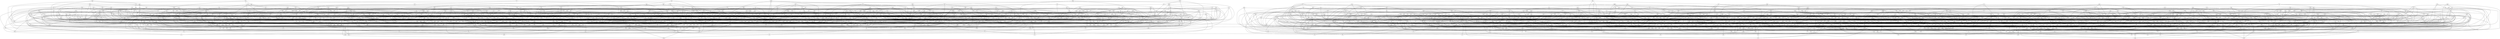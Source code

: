 graph {
    pxv -- xtm
    pxv -- lsh
    pxv -- jgq
    tgb -- jqb
    tgb -- rmh
    tgb -- fzx
    fnf -- mpx
    fnf -- lzb
    fnf -- vnb
    fnf -- sgd
    fnf -- lhz
    blx -- xrj
    zql -- czm
    zql -- kqz
    zql -- gjt
    zql -- rxn
    mzp -- fqk
    kjb -- nvn
    kjb -- flq
    kjb -- vbj
    kjb -- vzx
    jtx -- stq
    ntf -- bgg
    lsc -- plj
    lsc -- ljr
    bzg -- rdv
    fjl -- hhs
    fjl -- fsq
    fjl -- kbt
    fjl -- jmb
    hzv -- cfl
    hzv -- smm
    hzv -- mtv
    hzv -- zkb
    lft -- grq
    lft -- btj
    hgc -- hnh
    hgc -- dff
    rmx -- ckz
    rmx -- sgj
    rmx -- fzz
    rmx -- pgh
    tnz -- qst
    tnz -- vlf
    tnz -- ndh
    tsm -- vml
    tsm -- vgx
    zkb -- pvv
    zkb -- mng
    zkb -- gmr
    gjt -- mgv
    gjt -- jcj
    gjt -- lzc
    gjt -- mhz
    kqb -- xgm
    kqb -- nvb
    kqb -- fzj
    kqb -- mfb
    pjj -- fjb
    pjj -- hgp
    pjj -- fkb
    msn -- rjh
    msn -- fdv
    bnj -- fxh
    bnj -- xlp
    bjk -- gfx
    bjk -- cbz
    bjk -- fzj
    bjk -- qzq
    kzl -- jdj
    hxt -- dlj
    hxt -- ttx
    fvv -- mfl
    fvv -- tdh
    fvv -- sqt
    jgd -- nzn
    jgd -- blx
    jgd -- bxv
    jgd -- pkt
    xvx -- qkl
    xvx -- grq
    xvx -- xvz
    dmb -- hnh
    hrr -- pst
    hrr -- bbk
    mzh -- mxd
    mzh -- knn
    mzh -- brg
    mzh -- lxh
    mzh -- kfn
    mzh -- ntf
    vdl -- gnr
    vdl -- qxm
    vdl -- xks
    vdl -- fsq
    vdl -- qqr
    qrk -- kxf
    qrk -- jzj
    qrk -- fbj
    qrk -- szn
    qrk -- rfs
    prs -- mdd
    bfr -- nrf
    sqp -- nmt
    gvh -- qrv
    gvh -- mrm
    gvh -- vrc
    gvh -- ttd
    gvh -- vxh
    lzf -- rzq
    lzf -- jhr
    lzf -- jjd
    lzf -- mff
    gpj -- pxn
    zqg -- rjt
    zqg -- cnp
    zqg -- dxz
    xgn -- mst
    xgn -- xjv
    ppr -- tkm
    xnp -- skq
    xnp -- dlz
    mpn -- fct
    mpn -- nhv
    mpn -- vrv
    mpn -- hnh
    xsk -- cbc
    xsk -- phm
    xsk -- jmd
    xsk -- ngp
    vzm -- xlk
    vzm -- trg
    vzm -- jct
    fmk -- mxd
    fmk -- ckv
    fmk -- psh
    fmk -- pzx
    vtv -- jmd
    vtv -- nbl
    jlv -- btf
    jlv -- zmh
    rkj -- qjx
    rkj -- cst
    rkj -- jjd
    rkj -- cvj
    gzg -- dlz
    gzg -- sls
    gzg -- knn
    gzg -- rzc
    sth -- tzn
    sth -- cgq
    sth -- qqj
    sth -- plh
    sth -- mvv
    sth -- mrq
    nzz -- nbj
    nzz -- hql
    nzz -- vqc
    vct -- hhj
    vct -- gxs
    vct -- zsg
    vct -- hgq
    ckb -- zbc
    ckb -- phh
    hgp -- fzr
    hgp -- dkr
    tdh -- jjs
    lqd -- vrc
    lqd -- mxk
    lqd -- qlk
    lqd -- dlr
    mkh -- rtj
    mkh -- pgz
    mkh -- vzj
    rdl -- pnm
    rdl -- mst
    stl -- hqd
    stl -- lzc
    stl -- dlb
    ghb -- xxj
    ghb -- hmc
    ppt -- psx
    ppt -- ngh
    ppt -- ssk
    njl -- msn
    njl -- gkc
    njl -- rhh
    njl -- vzm
    xgb -- ftc
    xgb -- plj
    xgb -- fnj
    xgb -- grf
    xxd -- kbt
    xxd -- szx
    xxd -- cvq
    xxd -- hqn
    hms -- gxf
    hms -- lkx
    hms -- nvn
    hms -- vhd
    gxf -- bjk
    gxf -- skd
    gxf -- rlh
    ndx -- qtr
    ndx -- hrt
    dks -- fsn
    lzq -- csr
    lzq -- rjs
    rfx -- csv
    rfx -- txd
    rfx -- qps
    rfx -- cnl
    srl -- cqv
    vlf -- zmh
    vlf -- pnq
    fnq -- zgb
    fnq -- jdk
    fnq -- lkb
    fnq -- ccn
    dln -- ljr
    dln -- ctf
    pdt -- lzc
    pdt -- phc
    pdt -- rzf
    lcs -- bhs
    lcs -- xtq
    lgm -- frz
    lgm -- zxr
    lgm -- lzc
    vdv -- bzg
    mhz -- smg
    trj -- cjg
    trj -- krh
    trj -- sgj
    prv -- msp
    fvj -- gpd
    bdz -- szn
    bdz -- zmt
    bdz -- pdk
    bdz -- ptd
    bdz -- ngh
    sgd -- vft
    sgd -- hdm
    dds -- jdh
    dds -- qqj
    dds -- qdf
    dds -- pmx
    pbq -- qph
    pbq -- qxr
    pbq -- ffn
    pbq -- nqz
    mms -- bst
    mms -- brz
    mms -- pjg
    qxj -- tjs
    qxj -- blx
    qxj -- snb
    pzt -- vml
    zzz -- pkt
    zzz -- dqs
    zzz -- gfg
    dtm -- mqv
    dtm -- dtr
    dtm -- rjt
    dtm -- fct
    rxp -- tgj
    lgg -- vhn
    lgg -- pjr
    jzk -- rvb
    jzk -- zdv
    jzk -- qvt
    jzk -- gkk
    xfj -- cvj
    xfj -- sgd
    xfj -- nrk
    xfj -- lcm
    vfq -- vmt
    vfq -- znq
    vfq -- gnr
    sbp -- hmr
    qzq -- kgv
    qzq -- npb
    flh -- nrx
    flh -- crh
    flh -- ddj
    flh -- szk
    flh -- pdk
    cmv -- vtv
    cmv -- ntv
    cmv -- gcn
    cmv -- tvc
    tck -- cnk
    tck -- kjv
    tck -- vcp
    tck -- gld
    tck -- xlt
    qfm -- nqz
    qfm -- dlz
    nxv -- nbb
    kbq -- jtx
    kbq -- hgp
    mdr -- fnz
    mdr -- gqd
    mdr -- vnn
    mdr -- bst
    bpp -- ppd
    bpp -- lnh
    bpp -- smm
    bpp -- zxq
    mrq -- jbh
    zdt -- gqd
    pnq -- dhj
    pnq -- rqh
    dvx -- qvp
    dvx -- bhd
    sch -- dtv
    sch -- dfk
    cst -- ttd
    vbk -- qkl
    vbk -- psx
    tmz -- qgg
    tmz -- mzb
    tmz -- jgs
    tmz -- jsh
    ddj -- tgv
    ddj -- msp
    ddj -- gqd
    zkg -- mnd
    zkg -- xbm
    zkg -- kbg
    hmx -- rln
    hmx -- kbg
    hmx -- sck
    hmx -- lzs
    tqb -- bjh
    tqb -- xsp
    tqb -- fxz
    tqb -- tvt
    tqb -- fpr
    bjm -- xrr
    hjs -- tmj
    hjs -- dzc
    hjs -- lpl
    hjs -- ktz
    cdm -- tgq
    cdm -- hfg
    cdm -- hxt
    cdm -- xmh
    hhv -- fxh
    hhv -- hvs
    rrm -- ldm
    xcs -- dfj
    xcs -- xhc
    khk -- vgx
    khk -- rgt
    slf -- ccj
    slf -- fbp
    slf -- sxt
    mcd -- fmx
    mcd -- jqq
    mcd -- qhq
    pkl -- fvp
    pkl -- qhv
    pkl -- ngp
    pkl -- vcp
    pkl -- jgq
    hzn -- tpf
    hzn -- mjs
    hzn -- ghl
    gxs -- hhj
    gxs -- lfb
    tzn -- prm
    tkc -- tvj
    tkc -- bjm
    hps -- bbx
    hrs -- qdl
    hrs -- gsh
    hrs -- lfn
    hrs -- lhn
    ffn -- rjh
    zhh -- lvl
    zhh -- hhc
    pch -- pkj
    pch -- njr
    pch -- nzd
    pch -- lmv
    smk -- pjs
    smk -- gdl
    ssc -- rxp
    ssc -- smk
    ssc -- lhn
    tzd -- xtm
    tzd -- phn
    tzd -- lpl
    tzd -- qkg
    jmp -- gqp
    jmp -- lln
    xkp -- jsm
    qch -- lqp
    vjg -- snr
    vjg -- drk
    vjg -- spc
    vjg -- jcp
    vjg -- tpf
    hvx -- prm
    hvx -- ztt
    hvx -- qvp
    qdp -- fsn
    qdp -- fdl
    qdp -- kdv
    qdp -- vkv
    dkc -- jkf
    dkc -- rxg
    dkc -- ncg
    dkc -- dpn
    qhd -- hgg
    qhd -- phh
    qhd -- gvg
    qhd -- csr
    qhd -- lmz
    nlz -- czv
    nlz -- cxj
    nlz -- snv
    nlz -- kxk
    nlz -- tnx
    xbq -- gzq
    xbq -- fjj
    xbq -- pmr
    xbq -- tmj
    qnn -- xxn
    qnn -- qjk
    qnn -- lqp
    qnn -- mzp
    qqr -- fkx
    qqr -- mfl
    qqr -- ghb
    mzk -- xgm
    mzk -- zjg
    mzk -- tgb
    mzk -- dvr
    mzk -- gvr
    fbx -- lmz
    fbx -- fld
    fbx -- nvb
    fbx -- bcr
    fbx -- rvn
    fbx -- cgm
    tkf -- czv
    tkf -- btf
    mtc -- bsf
    mtc -- jnn
    mtc -- rkn
    psz -- htn
    psz -- bpn
    psz -- vnt
    msg -- pjs
    rln -- nhs
    rln -- lsm
    xcx -- nhs
    xcx -- xtp
    hgg -- xmh
    hgg -- hxt
    hgg -- pjs
    lsh -- jnq
    qgm -- sdz
    ztf -- ndx
    ztf -- ncd
    ztf -- lzq
    ztf -- dsr
    ztf -- xsl
    ztf -- tnx
    ztf -- mzb
    phn -- gmz
    phn -- kvv
    phn -- dzz
    vnb -- zfh
    xjv -- tfg
    msc -- pgh
    msc -- srf
    msc -- qmb
    tvd -- crv
    tvd -- cbn
    tvd -- zcx
    gsd -- crn
    gsd -- phh
    gsd -- jcp
    xvg -- prm
    xvg -- jjt
    cvf -- qjc
    cvf -- fkb
    cvf -- ltk
    cvf -- cgq
    ftb -- msp
    ftb -- gqq
    ftb -- gqd
    ftb -- vfq
    ftb -- mlk
    rcr -- cmd
    rcr -- tzm
    rcr -- mpx
    rcr -- hhv
    vkp -- pkr
    hgq -- nlc
    hgq -- ssk
    hgq -- kdg
    tzm -- hzf
    tzm -- flq
    lxg -- jbb
    lxg -- vgp
    hhc -- rgz
    zbd -- csr
    zbd -- rts
    zbd -- lnz
    zbd -- pkp
    rrt -- pgz
    rrt -- tjb
    rrt -- jst
    rrt -- prn
    gxx -- dpm
    gxx -- hkv
    gxx -- xlr
    qmb -- jcj
    qmb -- bsx
    qmb -- dxv
    qmb -- gxv
    qmb -- zbd
    brz -- lgk
    brz -- kbr
    brz -- tck
    brz -- hjp
    ptt -- hbb
    ptt -- fdl
    ptt -- qqd
    bdq -- fjc
    cpp -- btk
    cpp -- xtp
    mdh -- pkm
    mdh -- qrs
    mdh -- ppt
    fxz -- kkk
    fxz -- sns
    jqd -- szr
    jqd -- vlp
    jqd -- bdv
    jqd -- kgv
    lpr -- njt
    lpr -- mpx
    xbf -- rhh
    xbf -- dts
    xbf -- cbl
    xbf -- vnn
    dzn -- hbh
    dzn -- czs
    dzn -- qns
    cpk -- bmv
    cpk -- scj
    cpk -- xzj
    cpk -- msj
    cpk -- lzc
    jdv -- jht
    zvv -- zsg
    zvv -- zmm
    zvv -- bnc
    npz -- nhv
    npz -- dqx
    npz -- vdz
    npz -- cpb
    npz -- cbl
    prc -- jnq
    czd -- kdx
    czd -- fjt
    czd -- qrv
    czd -- lnn
    cgn -- fdc
    cgn -- mpx
    cgn -- kqq
    plm -- hxs
    plm -- mhx
    plm -- vtt
    ldp -- cqb
    ldp -- pgg
    ldp -- trg
    ldp -- psx
    dsz -- lqp
    dsz -- djg
    dsz -- fqq
    szh -- pzx
    szh -- cfl
    szh -- cdk
    szh -- kzl
    szh -- vzn
    jjd -- kzz
    tpz -- phn
    tpz -- bnr
    tpz -- xlt
    bhd -- vbh
    cbl -- rzc
    jqj -- nsh
    zmx -- bnx
    zmx -- ptg
    zmx -- zhx
    zmx -- xkp
    mml -- vzx
    mml -- qvt
    cpb -- qhb
    cpb -- xlt
    jdj -- gfg
    gbx -- jvs
    gbx -- lgk
    gbx -- vdn
    jqz -- gmv
    jqz -- scd
    jqz -- lnz
    jqz -- jdk
    kdq -- xjd
    kdq -- gcg
    kdq -- fjl
    kdq -- kgx
    ghg -- mxc
    pnt -- zvx
    pnt -- vbp
    plh -- zgb
    plh -- crs
    fjp -- cjc
    fjp -- hpf
    fjp -- snr
    fjp -- xfj
    czs -- vth
    prn -- nsv
    prn -- mbh
    prn -- dtk
    prn -- kzz
    lxb -- jbh
    lxb -- vft
    lxb -- nbb
    ftt -- gfg
    ftt -- vkv
    ftt -- cbn
    ftt -- vns
    shq -- gbv
    shq -- qns
    shq -- flg
    phd -- lpk
    phd -- tmv
    phd -- dlz
    zvq -- nnk
    zvq -- khk
    hnh -- kdg
    llb -- nxv
    llb -- qxq
    ncd -- fkb
    tmv -- xjd
    tmv -- cmz
    dxj -- tcc
    qfx -- ltm
    qfx -- pdk
    qfx -- mxc
    mfb -- fgd
    vjn -- skn
    vjn -- gmg
    htv -- rnr
    htv -- fht
    htv -- jjq
    htv -- fth
    htv -- mng
    tqp -- ktp
    tqp -- scp
    tqp -- vcj
    tqp -- ngs
    jsz -- hmr
    jsz -- tqx
    mzv -- sch
    mzv -- msj
    jnr -- drr
    jnr -- vnm
    jnr -- nkf
    jnr -- zrj
    chg -- ppd
    chg -- vcp
    chg -- dtr
    chg -- lsm
    chg -- jnq
    qkx -- xxt
    qkx -- tgv
    qkx -- fnc
    qkx -- ngs
    vtm -- mvr
    vtm -- bkg
    vtm -- rdv
    bsn -- mdd
    zmh -- stl
    ljx -- gtb
    ljx -- vnh
    ljx -- msp
    ljx -- jbt
    rhl -- ddb
    rhl -- ghl
    rhl -- bcq
    rhl -- srt
    ljr -- czp
    vnn -- drr
    dmz -- djg
    dmz -- bjt
    dmz -- nsz
    dmz -- drk
    dmz -- bsn
    cqk -- rjh
    cqk -- mch
    cqk -- nlc
    cqk -- drr
    cqk -- hrn
    cqk -- njj
    zld -- tsm
    zld -- nfr
    gjk -- lcs
    gjk -- vgb
    vln -- rbl
    vln -- mdh
    vln -- ndq
    ctk -- cjc
    ctk -- vpq
    ctk -- hgv
    qlr -- prs
    qlr -- cjc
    qlr -- hhc
    fpf -- gvr
    fpf -- vxh
    fkh -- bjr
    fkh -- bjc
    fkh -- dsv
    mqk -- bgl
    mqk -- lgn
    mqk -- kff
    xvp -- vcn
    xvp -- bjm
    xvp -- stj
    xgm -- zvs
    pgh -- kkt
    pmp -- ngh
    pmp -- pkv
    pmp -- bsc
    pmp -- vsj
    snr -- plj
    pqd -- zfm
    pqd -- phg
    pqd -- lzb
    pqd -- jfl
    bqt -- nqf
    bqt -- nfh
    bqt -- xvg
    bqt -- csj
    xjp -- rfg
    xjp -- mtv
    xjp -- mfl
    gsh -- rxp
    gsh -- hzf
    gsh -- jtq
    gsh -- dtv
    gsh -- pkr
    znh -- zxq
    zvj -- mpx
    zvj -- ccn
    zvj -- czv
    zvj -- qgg
    lhg -- fjt
    lhg -- bnx
    lhg -- mhh
    tjs -- ngs
    knn -- bbs
    lfb -- bhf
    bcn -- rrg
    bcn -- ssn
    bcn -- lzb
    njb -- tml
    njb -- hmk
    njb -- qqk
    dbv -- ttx
    dbv -- vbn
    dbv -- vng
    dbv -- qgf
    rzf -- ssn
    rzf -- skh
    ddx -- ppx
    ddx -- hsm
    ddx -- znh
    ddx -- rdl
    qfz -- kfj
    qfz -- kdv
    xnk -- gkg
    ftc -- tkc
    ftc -- jst
    vtj -- thv
    vtj -- jdj
    vtj -- tdh
    dtk -- ghl
    dtk -- qnh
    sls -- pzx
    sls -- scp
    vcp -- knc
    fzz -- zth
    xqk -- qvt
    xqk -- jtq
    tvt -- llb
    tvt -- krf
    tvt -- mvv
    dvv -- kpz
    dvv -- fbj
    dvv -- phd
    dvv -- nng
    pzc -- vfk
    pzc -- fsr
    pzc -- jsz
    pzc -- tqb
    pzc -- sbm
    pzc -- mvv
    gpl -- bkz
    gpl -- pts
    gpl -- mmk
    mzl -- xng
    mzl -- fxz
    mzl -- qlk
    nbh -- dmm
    nbh -- qfz
    nbh -- brs
    nbh -- gld
    txd -- vgb
    txd -- btk
    zgb -- dfk
    hhs -- xkf
    gck -- bcn
    gck -- cqn
    gck -- tcc
    gck -- cgm
    fnj -- qvt
    fnj -- mcv
    fnj -- ttd
    fnj -- bfx
    fnj -- zfh
    bjh -- mzt
    bjh -- jzq
    bjh -- zhh
    ssn -- vzx
    ssn -- bbx
    lxk -- xrd
    lxk -- dxb
    rbl -- tvc
    rbl -- gdj
    mcv -- mrq
    mcv -- zdh
    mcv -- pts
    mcv -- nmt
    mcv -- spc
    ztb -- lhz
    ztb -- nvb
    ztb -- lnb
    ztb -- jzq
    qgg -- tzm
    qgg -- hpf
    qgg -- gfx
    mnc -- hqd
    mnc -- qnh
    mnc -- rkp
    mnc -- vnt
    kdx -- bjp
    kdx -- ltc
    mvf -- zls
    mvf -- cnp
    mvf -- rfg
    mvf -- rxr
    plf -- dtv
    plf -- npb
    plf -- xng
    grd -- zjm
    grd -- vcn
    grd -- jzq
    gms -- smg
    gms -- lnz
    tlz -- mdd
    tlz -- gtt
    vpp -- pst
    vpp -- fvp
    vpp -- hhr
    vpp -- njj
    vpp -- qxr
    slm -- llj
    jxv -- kpz
    jxv -- rnr
    lvl -- bbx
    rnx -- dks
    qbh -- vhc
    qbh -- pxn
    qbh -- hgv
    qnh -- bzg
    rzz -- vbh
    rzz -- crn
    qmx -- phr
    qmx -- qqb
    qmx -- njs
    qmx -- pzt
    nhc -- pxt
    nhc -- vcs
    nhc -- jtz
    ptn -- mff
    ptn -- vpq
    ppp -- hhv
    ppp -- msg
    ppp -- srf
    ppp -- fxm
    rsm -- cls
    rsm -- cxq
    rsm -- sns
    rsm -- bcr
    rsm -- lmz
    xdx -- xrd
    xdx -- zhp
    xdx -- kdx
    bnx -- fqq
    bnx -- mxk
    jzg -- vqc
    jzg -- dxj
    jzg -- lxk
    zrn -- bhf
    zrn -- sfb
    zrn -- zxq
    jbs -- ksc
    jbs -- thv
    jbs -- lnh
    jbs -- nbl
    jbs -- rbj
    jbs -- hfv
    jbs -- nzn
    ndq -- jqj
    gnr -- rrm
    gnr -- vns
    dfr -- msj
    dfr -- gtt
    dfr -- bkb
    dfr -- rbs
    dfr -- xlv
    ptd -- hbb
    rrq -- fsr
    rrq -- xrr
    rrq -- xvp
    rrq -- ntn
    mjs -- cxg
    gfq -- rmz
    gfq -- gms
    gfq -- lxb
    gfq -- lzn
    gfq -- czm
    hfn -- nhs
    rcb -- mcg
    rcb -- lpr
    rcb -- dlt
    rcb -- mlh
    qlp -- xtp
    qlp -- cht
    qlp -- mkk
    qlp -- nfg
    kjg -- mbk
    kjg -- nrk
    kjg -- qqj
    kjg -- tmz
    kjg -- ssq
    frx -- pcg
    frx -- qrs
    frx -- bnc
    frx -- vmt
    kqs -- ckz
    kqs -- rtj
    vkc -- mrd
    vkc -- vfc
    vkc -- qrk
    vkc -- vmt
    jtq -- sjb
    frz -- psz
    frz -- ctf
    frz -- fml
    qhb -- hpr
    ndr -- bdv
    ndr -- nqf
    ndr -- jrl
    ndr -- sld
    txh -- xjp
    txh -- fqb
    txh -- zzx
    txh -- tft
    txh -- kvv
    xbz -- jkj
    xbz -- hxh
    ksc -- czj
    ksc -- hzs
    ksc -- kmp
    cgl -- kgx
    cgl -- cbc
    gtk -- dmb
    gtk -- mlk
    dcx -- lsm
    dcx -- vdz
    dcx -- rjt
    spg -- jzc
    spg -- mkk
    spg -- frx
    pms -- xrd
    pms -- gmg
    hdl -- fpj
    bpj -- kzz
    vpc -- mqv
    vpc -- ccj
    vpc -- bdq
    znn -- gpd
    znn -- nzd
    znn -- dtp
    pkp -- zhn
    pkp -- hdb
    pkp -- krh
    ltp -- msj
    ltp -- lzc
    ckh -- jsz
    ckh -- rvb
    ckh -- xgm
    ckh -- jsm
    ckh -- qch
    stj -- vft
    stj -- rvn
    stj -- qns
    cbn -- vnh
    cbn -- zls
    mrg -- tlz
    mrg -- njr
    mrg -- lhs
    mrg -- nxv
    mgk -- pnm
    mgk -- kbm
    hmj -- fnc
    hmj -- qhq
    gbz -- ffn
    gbz -- rkv
    gbz -- kzl
    gbz -- pdj
    cls -- bmt
    cls -- vkp
    fmp -- drs
    fmp -- jkf
    fmp -- jmd
    fmp -- sck
    fmp -- jnn
    fmp -- tkt
    fmp -- znh
    gxv -- jgs
    gxv -- xqq
    gxv -- nhl
    mgv -- zhd
    xgf -- rqh
    jjs -- jnn
    jjs -- mxc
    nmt -- szr
    zpr -- fkx
    zpr -- lhm
    zpr -- dcv
    cvq -- qhb
    cvq -- qfz
    cvq -- qxz
    rbq -- gjk
    rbq -- xrb
    rbq -- qrs
    rbq -- hbc
    sqh -- phn
    sqh -- xhc
    sqh -- hnk
    sqh -- qng
    sqh -- ktz
    ntz -- kbm
    ntz -- pll
    rhh -- qmm
    hxl -- dtv
    hxl -- gsh
    mhq -- jbh
    dff -- cnl
    dff -- kfn
    dff -- kdv
    vjd -- dgm
    vjd -- jcj
    vjd -- fpr
    nnt -- vng
    nnt -- nvt
    nnt -- qlr
    nnt -- lms
    nnt -- bmv
    grj -- gld
    grj -- mgk
    grj -- zzx
    grj -- fjj
    xsp -- hzf
    snp -- stm
    snp -- ghg
    snp -- xtm
    rss -- rjt
    rss -- mgk
    rss -- fdv
    qgx -- fnc
    qgx -- bxm
    fqp -- hxl
    spc -- gpd
    cnm -- tcc
    kpf -- vzj
    kpf -- hps
    kpf -- lfn
    ljv -- cjc
    hnk -- fts
    hnk -- gqq
    hnk -- pkt
    dgc -- mmk
    dgc -- rrg
    dgc -- vqc
    brg -- fxg
    brg -- gcg
    rjq -- mbt
    rjq -- fqp
    rjq -- csj
    jkt -- gxx
    jkt -- jbt
    jkt -- plm
    htn -- vxh
    htn -- gcc
    htn -- hdb
    nrk -- jrt
    zvs -- zdh
    zvs -- klk
    xdk -- rzc
    xdk -- fsq
    xdk -- ctc
    xdk -- btx
    xdk -- vxb
    tlc -- gsk
    tlc -- cgg
    tlc -- mjs
    lkx -- xzj
    lkx -- rts
    lkx -- rsb
    rpb -- jzj
    rpb -- pkm
    rpb -- llj
    flk -- mqk
    flk -- qst
    flk -- pcv
    bsx -- zjg
    bsx -- cxg
    bsx -- fms
    bsx -- mxk
    sck -- xrb
    zxq -- dzc
    vds -- slm
    vds -- zdt
    vds -- cxh
    vds -- gjg
    vds -- mlk
    rxn -- sgd
    rxn -- xxn
    mbn -- hvs
    mbn -- hng
    mbn -- ptn
    mbn -- prs
    zvf -- fjt
    zvf -- fvj
    zvf -- nzz
    zvf -- kxk
    bjt -- fgf
    bjt -- xrr
    ggb -- hgv
    ggb -- cgg
    ggb -- mzp
    hhr -- ldt
    gll -- rrg
    gll -- dvr
    mxb -- hsd
    mxb -- jvs
    mxb -- rkm
    mxb -- jnc
    dct -- gjl
    dct -- xxt
    dct -- gbx
    dct -- tzd
    mch -- fnc
    mch -- tjs
    mch -- dks
    mch -- ndq
    mch -- qmn
    svb -- trq
    svb -- tbs
    svb -- gpj
    svb -- ctk
    qst -- rjs
    qst -- rjq
    qst -- krf
    qst -- bjr
    lcb -- pvr
    lcb -- skq
    lcb -- kjx
    sgq -- zxr
    sgq -- mqn
    sgq -- vqc
    cvn -- vcn
    cvn -- lhz
    cvn -- smk
    cvn -- mbk
    hjb -- bjv
    hjb -- vcj
    hjb -- vnh
    hjb -- qfm
    lkd -- ncg
    lkd -- ssk
    lkd -- bgx
    lkd -- cts
    lkd -- cvv
    rkh -- fjc
    rkh -- jnn
    jtd -- ngn
    jtd -- vnt
    jtd -- nzd
    qjz -- zzz
    qjz -- dfj
    qjz -- xjd
    qjz -- qfx
    nbp -- jht
    nbp -- pfc
    nbp -- nqq
    nbp -- snt
    thh -- dsz
    thh -- ntn
    thh -- qch
    thh -- grd
    vtt -- hhs
    snb -- xjv
    snb -- stm
    cch -- frz
    cch -- mmk
    cch -- mzq
    hdm -- bzg
    hdm -- jqb
    rnr -- rkz
    xzk -- dxm
    xzk -- zth
    xzk -- xvg
    xzk -- mrg
    fcx -- jjv
    bmv -- fsr
    bmv -- rkp
    jsh -- sjb
    lhn -- pdh
    lhn -- nqf
    fjt -- xrr
    pdk -- tbd
    pdk -- dkl
    dpf -- lmv
    dpf -- gms
    dpf -- msj
    dpf -- gcc
    dpf -- qns
    mjf -- vdv
    mjf -- rzq
    mjf -- sdn
    mjf -- tnz
    szn -- gmd
    szn -- pgg
    rxf -- jrl
    hmz -- rcx
    hmz -- phm
    bqj -- hbb
    bqj -- xzl
    bqj -- chh
    bqj -- ckv
    bqj -- ngh
    bqc -- lhs
    lpk -- ldm
    lpk -- nrf
    lpk -- dsh
    cdk -- fcx
    cdk -- khv
    cdk -- cnl
    pbk -- hbh
    pbk -- tht
    pbk -- ltc
    pbk -- kpf
    dgr -- hqd
    dgr -- gmv
    dgr -- kmz
    rmk -- crv
    rmk -- xhc
    rmk -- lsh
    pcv -- lzc
    pcv -- hvs
    zcx -- fmp
    zcx -- nfg
    zcx -- rgt
    zcx -- pqz
    fnz -- ffc
    pnm -- cvv
    pnm -- fcx
    dvq -- mjk
    dvq -- dsv
    dvq -- sns
    dvq -- fld
    cmd -- ljv
    cmd -- cgm
    cmd -- qzq
    xrx -- czp
    xrx -- sjb
    xrx -- vbh
    dcr -- xbm
    dcr -- rgc
    nfh -- xhl
    nfh -- kzn
    nfh -- zdb
    kst -- hvs
    kdv -- ngs
    jkf -- bnc
    mvb -- spc
    mvb -- crn
    kgx -- lgk
    kgx -- gdj
    qmq -- lzs
    qmq -- pcg
    qmq -- nnk
    qmq -- phr
    vrp -- vtj
    vrp -- hfv
    vrp -- njs
    vrp -- qkl
    rcq -- fkd
    xhc -- lkf
    qrs -- pzx
    kzn -- mff
    kzn -- fzh
    kzn -- dgq
    hkh -- qpm
    hkh -- lnx
    hkh -- knn
    cgk -- lkd
    cgk -- jkj
    cgk -- mgk
    xqq -- xxn
    xqq -- jff
    hfc -- bhd
    hfc -- xfx
    hfc -- fbg
    zpt -- mbh
    kbg -- xbg
    kbg -- xnk
    sbn -- nbl
    sbn -- zzz
    sbn -- glz
    sbn -- rcd
    dft -- qng
    dft -- gdk
    dft -- zzx
    zxr -- hgv
    zxr -- mhq
    dvz -- jdk
    dvz -- zfh
    zhn -- bjr
    qvp -- nvx
    nvn -- ltc
    nvn -- rts
    nvn -- jhr
    nvn -- lxg
    fjj -- pll
    lnf -- gsg
    lnf -- vbj
    lnf -- dsz
    lnf -- nhc
    qkm -- rhh
    qkm -- pcg
    qkm -- vdz
    qkm -- dxc
    lql -- cqn
    lql -- nvx
    lql -- mhh
    lql -- jjd
    kkk -- sdn
    kkk -- dnk
    fkv -- hgp
    fkv -- rxv
    fkv -- ngn
    fkv -- nlz
    pls -- qgm
    pls -- qhb
    qng -- ctc
    qng -- lpj
    rkp -- ttd
    vhd -- tgj
    vhd -- xdr
    vfc -- kdg
    vfc -- jfn
    pgg -- fct
    zmc -- dxc
    zmc -- vmt
    zmc -- xnc
    bgl -- vbj
    dxz -- jnq
    lmk -- bkg
    slv -- grj
    slv -- mch
    slv -- jrc
    vdz -- lxh
    xvf -- lfb
    xvf -- ndq
    xvf -- qrc
    xvf -- qhv
    xvf -- pdj
    rbs -- nbb
    rbs -- qtr
    bst -- xnk
    bst -- jfn
    xmb -- sbp
    xmb -- jsh
    xmb -- pmx
    xmb -- bkb
    ctc -- vtd
    ctc -- dks
    mxk -- czs
    lnn -- csj
    drp -- scp
    drp -- bvk
    drp -- zsg
    mrc -- rtp
    mrc -- lgg
    zvm -- fgd
    zvm -- vgh
    zvm -- mlh
    hgv -- zvx
    qlt -- npm
    qlt -- gbx
    qlt -- bhf
    qlt -- vhh
    jjq -- qrc
    jjq -- rkk
    jjq -- hkv
    hpr -- tkt
    hhj -- cnk
    hhj -- nbl
    skv -- bpj
    skv -- hvx
    skv -- rzf
    sqt -- vnn
    sqt -- dzz
    jvd -- nxj
    jvd -- njt
    jvd -- sqp
    fks -- jvl
    fks -- cls
    fks -- mjk
    fks -- skd
    scn -- skh
    scn -- pcv
    jzc -- rnx
    dkl -- nzn
    grf -- szr
    grf -- lpr
    grf -- fzj
    frl -- bhd
    bbk -- xjd
    bbk -- kbt
    tgj -- plj
    fsm -- tzs
    fsm -- gkc
    fsm -- dft
    fsm -- xgn
    vcj -- mcs
    vcj -- dxc
    vcj -- ppx
    vcj -- qqb
    ntv -- klq
    ntv -- hzs
    fld -- dvx
    fld -- bzs
    mzq -- xrd
    qjk -- fzh
    tss -- bgl
    tss -- jdh
    tss -- jtx
    tss -- gvg
    xkf -- gdj
    xkf -- ntz
    xkf -- dtr
    xkf -- mng
    kxh -- qxj
    kxh -- ptd
    kxh -- vfq
    kjh -- ttt
    kjh -- vnb
    kjh -- cst
    kjh -- pnt
    plq -- ssq
    plq -- dzn
    plq -- jsm
    mbj -- sls
    mbj -- kbg
    mbj -- slv
    mbj -- vrv
    hrt -- lkb
    hrt -- prm
    hrt -- jff
    fsq -- dcr
    nzn -- nrf
    qdv -- mtk
    qdv -- smb
    qdv -- tlc
    qdv -- dgr
    qdv -- lxk
    skh -- kkt
    dbf -- mzp
    dbf -- ptn
    dbf -- vjn
    nhj -- jfn
    nhj -- bdd
    nhj -- rnr
    nhj -- bxv
    gcx -- fkr
    gcx -- ssc
    gcx -- kqs
    gcx -- cgn
    cmz -- vqm
    jrl -- cnm
    jrl -- dfk
    jrl -- cbz
    bdm -- lnn
    bdm -- xng
    bdm -- kbq
    bdm -- bdj
    dts -- rgc
    dts -- dpm
    dts -- njj
    dts -- zld
    nmm -- llj
    nmm -- qqd
    fkx -- jnc
    fkx -- rkz
    bkb -- bkz
    kmg -- znq
    kmg -- prc
    kmg -- nhs
    kmg -- cvv
    kmg -- zmt
    kmg -- bqg
    kmg -- jjg
    fjk -- nqs
    fjk -- xtz
    fjk -- gxx
    fjk -- rfg
    fjk -- hdl
    btf -- cnt
    btf -- phc
    fxq -- tsm
    fxq -- qxz
    fxq -- fqf
    fxq -- gmd
    tft -- kql
    tft -- jcv
    tft -- ghg
    vtp -- nsh
    vtp -- rkz
    vtp -- srk
    vtp -- svc
    tqx -- bgl
    tqx -- zvs
    djg -- rcq
    djg -- jfl
    mqn -- bsn
    mqn -- pnh
    mrm -- dtv
    mrm -- gqp
    mrm -- rqh
    dsg -- ttd
    dsg -- zhd
    dsg -- tkf
    vzx -- fkr
    njs -- kbt
    njs -- zls
    njs -- hjp
    jqs -- dln
    jqs -- vbp
    jqs -- krh
    rsb -- qgf
    rsb -- vjz
    rsb -- gpj
    xxj -- ltm
    xxj -- knc
    hfg -- vth
    hfg -- kqb
    hfg -- pms
    fpl -- dsh
    fpl -- xks
    ngp -- jzj
    ngp -- rkx
    ngp -- jct
    ltf -- cgg
    ltf -- nmd
    blb -- ghl
    blb -- tkm
    blb -- ndh
    blb -- xqm
    blb -- srf
    jfq -- bfr
    jfq -- cbc
    jfq -- bdq
    jfq -- mfl
    vst -- dsr
    vst -- kqb
    vst -- nvb
    vst -- gpd
    ccz -- pll
    ccz -- tql
    ccz -- brg
    ccz -- bnc
    ntx -- hxk
    ntx -- gmr
    ntx -- gkk
    ntx -- nsv
    ntx -- zbd
    fxm -- gcc
    fxm -- mzq
    gkk -- mvr
    glz -- pcc
    glz -- xxt
    glz -- zqm
    crd -- pgg
    crd -- bgg
    crd -- rkh
    rcj -- rjs
    gjg -- mpn
    gjg -- jkt
    gjg -- cnl
    jnk -- stj
    jnk -- mvr
    jnk -- lcm
    jnk -- tkm
    rtj -- flq
    xjd -- mtc
    hrn -- khv
    dkh -- kjx
    dkh -- lpk
    dkh -- hmj
    dkh -- lgk
    bgg -- kdg
    bgg -- qqd
    bgg -- jjv
    vgj -- rrm
    vgj -- hzs
    vgj -- fpl
    vgj -- psx
    flg -- czs
    flg -- hvx
    btm -- hsg
    btm -- ngp
    btm -- cgl
    btm -- vgx
    btm -- jdj
    xzd -- flg
    xzd -- kxz
    vcs -- mqq
    vcs -- scd
    vcs -- srf
    vcs -- jgs
    vcs -- prs
    npx -- mxk
    npx -- rfr
    npx -- mxt
    npx -- ltp
    vkq -- ppd
    gcn -- fct
    gcn -- rpf
    vgh -- qns
    vgh -- srt
    vgh -- kxk
    xxz -- fbp
    xxz -- rkz
    jqt -- gmd
    jqt -- mxc
    jqt -- kjv
    jqt -- zvc
    jqt -- fjf
    jqt -- hfs
    ssq -- cjc
    lcz -- nqq
    lcz -- jst
    lcz -- zhd
    lcz -- qnc
    lcz -- dvz
    lcz -- klk
    lcz -- ljr
    lcz -- plq
    zdp -- bcn
    zdp -- pnt
    zdp -- mqq
    zdp -- fbg
    dvc -- tql
    dvc -- rkn
    bhr -- dzn
    bhr -- mdd
    bhr -- jhr
    bhr -- bqc
    bhr -- mfs
    bhr -- dsz
    qxr -- lnx
    jvl -- bss
    jvl -- psz
    jvl -- brf
    zsg -- lzs
    rfm -- tnx
    rfm -- ljv
    rfm -- vxh
    cxh -- lsh
    cxh -- dzc
    cxh -- svc
    lkb -- rzz
    lkb -- fzj
    jdt -- nqz
    jdt -- rfg
    rkm -- btj
    rkm -- qfx
    rkm -- cfl
    pmb -- vhc
    zbl -- bsn
    zbl -- mbk
    vhk -- qjc
    vhk -- cfr
    vhk -- lhs
    jbr -- rdl
    jbr -- jtt
    jbr -- jjg
    jbr -- ffn
    qsv -- gzq
    qsv -- xbz
    qsv -- fnz
    qsv -- mnd
    sgj -- gkk
    xlk -- lnx
    xlk -- slm
    xlk -- fsn
    cpv -- bjm
    cpv -- kqb
    cpv -- msg
    zmm -- vhh
    scj -- brf
    scj -- jcp
    tpv -- lgn
    tpv -- vxh
    tpv -- dtk
    tpv -- rfm
    lmv -- crn
    nvt -- bgs
    nvt -- zbc
    nvt -- dsg
    bxn -- cst
    bxn -- ckz
    bxn -- rbb
    bxn -- bcq
    klk -- vft
    vsm -- skd
    vsm -- jdv
    vsm -- ztf
    vsm -- ttt
    sjb -- vpq
    qrc -- hmz
    bdd -- kjv
    bdd -- rtp
    bdd -- szk
    vxb -- gmz
    vxb -- sdz
    vhc -- vth
    rdv -- rxs
    rdv -- czp
    htk -- zvx
    htk -- mxk
    htk -- sbp
    htk -- vhd
    sbz -- fqz
    sbz -- smt
    sbz -- nmt
    sbz -- gpl
    fqf -- gtk
    fqf -- bsf
    fqf -- ghg
    mkn -- vzn
    mkn -- rtm
    gqb -- fgv
    gqb -- skk
    gqb -- kbg
    ngq -- ltn
    ngq -- lnn
    ngq -- vzj
    rdc -- xcx
    rdc -- dfj
    rdc -- qxm
    rdc -- cgk
    xtl -- rlr
    xtl -- fjc
    xtl -- xbz
    xtl -- btx
    jgq -- cqv
    jgq -- fbj
    krf -- jtz
    krf -- xgf
    krf -- fpf
    mfs -- xgf
    mfs -- csj
    mfs -- hhv
    fgb -- nmd
    fgb -- fbg
    fgb -- hvx
    svj -- ntf
    svj -- sfb
    svj -- lnh
    svj -- dkc
    brv -- vjg
    brv -- qpd
    brv -- gxc
    brv -- bqc
    mlm -- qdl
    mlm -- tgj
    mlm -- smq
    mzg -- prn
    mzg -- xqq
    mzg -- dlj
    mzg -- xkp
    mzg -- srj
    jrc -- prv
    csv -- nng
    csv -- bvk
    hvs -- xsl
    bxv -- vgf
    bxv -- nnp
    bxv -- fjf
    lbn -- rxs
    lbn -- rqh
    lbn -- vss
    lbn -- lfr
    nvd -- vqm
    nvd -- vhh
    nvd -- bjv
    nvd -- xtp
    lzs -- hnh
    mqv -- jnq
    rkx -- jjv
    sct -- lgn
    sct -- tvj
    sct -- lfr
    sct -- ndh
    bmt -- nqq
    bmt -- flq
    rkk -- xlr
    rkk -- btj
    rkk -- ptd
    kzb -- zhd
    mdm -- vdv
    mdm -- mmk
    mdm -- msc
    mdm -- ttx
    fts -- brs
    pvh -- bcr
    pvh -- xlv
    zgr -- dgq
    zgr -- gsk
    mkc -- fvj
    mkc -- pxn
    mkc -- xrd
    mkc -- pts
    xjg -- hfv
    xjg -- hxh
    mtv -- qhb
    kpz -- fln
    kpz -- hjs
    cfk -- rsn
    cfk -- jpl
    cfk -- mrc
    cfk -- gcn
    pdh -- jsh
    pdh -- fkd
    qps -- xtm
    vnv -- fnv
    vnv -- rnx
    vnv -- fqb
    vnv -- llp
    vnv -- xbz
    vnv -- zqg
    sdf -- fxg
    jpl -- tbg
    jpl -- bxv
    jpl -- bdq
    vvk -- tzn
    vvk -- smt
    vvk -- bzs
    vvk -- cpv
    jrh -- cqq
    jrh -- lpj
    jrh -- jqj
    vcv -- clp
    vcv -- dzx
    vcv -- gxv
    vcv -- tkc
    vrc -- hgv
    vrc -- tbs
    gcc -- njr
    cfm -- pbr
    cfm -- mld
    cfm -- ktz
    cfm -- gxs
    bxm -- rzc
    bxm -- cnl
    bxm -- hdl
    fjb -- rxf
    fjb -- lvl
    fjb -- vbp
    qjx -- bdv
    qjx -- zjm
    qjx -- hbh
    qjx -- mvv
    hbc -- zmt
    zsx -- gfg
    zsx -- rsr
    zsx -- dfj
    zsx -- dbq
    zsx -- mrc
    zsx -- crh
    zsx -- xbg
    rcd -- qxm
    rcd -- pnf
    rcd -- rpf
    ctp -- tpz
    ctp -- vfc
    ctp -- jcl
    ctp -- hdl
    hsd -- qfh
    xnc -- ppx
    xnc -- vfq
    rlr -- bhs
    jkj -- hxh
    xzl -- ppd
    xzl -- zqm
    sxm -- hmj
    sxm -- hqn
    sdb -- jqt
    sdb -- kvv
    sdb -- bnk
    mnb -- chj
    mnb -- xkp
    lzn -- jzq
    gft -- qzq
    kjn -- ltf
    kjn -- bgs
    kjn -- jrl
    kjn -- fnx
    kjn -- rgz
    kjn -- vlf
    cjg -- nbj
    cjg -- krf
    cjg -- mmk
    dnk -- rdv
    dnk -- lrp
    srj -- mml
    srj -- rcq
    srj -- ctj
    gzb -- thd
    gzb -- rgz
    gzb -- njz
    gzb -- lvl
    gzb -- cgg
    kmz -- fsr
    kmz -- kbn
    kmz -- kst
    kmz -- jpj
    jff -- qtr
    jff -- phx
    kfz -- mkk
    kfz -- nmm
    kfz -- gjl
    tnx -- snt
    tnx -- lcm
    tnx -- djg
    hql -- gpd
    hql -- pdh
    mmr -- tch
    mmr -- nvd
    mmr -- xkl
    mmr -- fpl
    mmr -- flh
    bqg -- gzq
    bqg -- drs
    ldm -- tql
    fmx -- vkq
    dlt -- ppr
    dlt -- mhz
    mvv -- gmv
    frg -- vns
    frg -- nlc
    frg -- tql
    frg -- fxg
    kff -- zhp
    kff -- ptg
    kff -- tml
    jtt -- rxr
    jtt -- vfb
    jtt -- vkq
    jtt -- frg
    skq -- vqm
    skq -- brs
    fdl -- lkf
    cxj -- nhc
    cxj -- hvb
    cxj -- xlq
    bss -- qch
    bss -- rbs
    bss -- hps
    fgd -- vpq
    fgd -- zth
    fgd -- gfx
    cpf -- prc
    cpf -- zvq
    cpf -- xnp
    cpf -- bhf
    pjr -- tdh
    rvn -- cnt
    nmd -- zvj
    vhn -- glc
    vhn -- hpr
    qrv -- gnp
    qrv -- kkt
    qrv -- tkc
    jrr -- kjr
    jrr -- fqk
    jrr -- zbl
    jrr -- vlp
    jrr -- zhn
    ndh -- dvz
    str -- hsm
    str -- qfz
    str -- vdn
    str -- rnx
    hvb -- tkf
    hvb -- zdc
    hvb -- hng
    bfx -- jrj
    bfx -- ctf
    bfx -- tjb
    rmz -- fxh
    rmz -- zdv
    rmz -- ncd
    rmz -- xhl
    jbn -- hpr
    jbn -- llj
    jbn -- czj
    jbn -- fts
    nzd -- zdv
    hsj -- bjp
    hsj -- ccn
    hsj -- vkp
    rsr -- hsm
    rsr -- snb
    rsr -- bfr
    xqm -- jbh
    nng -- jjv
    nng -- gmr
    fpj -- jzj
    fpj -- zmm
    cqq -- qhb
    cqq -- rkz
    cqq -- pqz
    pfc -- cst
    pfc -- phc
    pfc -- hdb
    kxb -- chq
    kxb -- rdl
    kxb -- bng
    kxb -- qps
    kxb -- jzc
    jmb -- vfb
    jmb -- bxm
    jmb -- xvx
    crs -- rtj
    crs -- vnb
    crs -- xqk
    tbs -- qsc
    tbs -- dlj
    pxn -- ztt
    pxn -- dgq
    bkz -- kqq
    bkz -- qsc
    phb -- qnc
    phb -- stq
    phb -- rzf
    phb -- mzv
    hng -- qgg
    hng -- cgq
    njg -- tkm
    njg -- ngq
    njg -- ltp
    njg -- gsk
    rkv -- pvr
    rkv -- qhv
    rkv -- dqx
    ltg -- nhv
    ltg -- drp
    ltg -- xvz
    ltg -- bxm
    sdz -- dzc
    xjl -- cht
    xjl -- kbm
    xjl -- gfg
    xjl -- lkf
    qlk -- tvj
    qlk -- nqq
    xbt -- jht
    xbt -- bjp
    xbt -- jcp
    xbt -- gtt
    pvr -- jfn
    pvr -- mhx
    drs -- xbm
    lsk -- trj
    lsk -- gzb
    lsk -- jlv
    lsk -- qbh
    fnx -- msj
    fnx -- qgf
    kxf -- phm
    kxf -- xlr
    gtj -- jmp
    gtj -- vkp
    gtj -- cmd
    gtj -- rzz
    gtb -- hxs
    gtb -- cmm
    gtb -- stx
    fpr -- mml
    fpr -- brf
    nkf -- xcs
    llq -- pgf
    llq -- rgt
    llq -- nfr
    mjk -- ssq
    mgb -- qkg
    mgb -- nhg
    mgb -- jnn
    mgb -- vfb
    cjb -- pgz
    cjb -- lzq
    cjb -- gms
    cjb -- pmx
    xfx -- czv
    xfx -- mvb
    htf -- ctx
    htf -- dvc
    htf -- qgx
    htf -- lhm
    htf -- drr
    htf -- xnc
    kvv -- hfn
    zbj -- frl
    zbj -- zjm
    zbj -- gfx
    zbj -- hpc
    zbj -- kbn
    zbj -- zpt
    zrj -- knc
    zrj -- gmd
    dfk -- phh
    tht -- phx
    tht -- jhf
    tht -- jcj
    tht -- xlp
    tht -- dsv
    fqv -- ctj
    fqv -- jtq
    fqv -- brf
    fqv -- fkr
    lxr -- dmm
    lxr -- dlz
    lxr -- fnv
    lxr -- btx
    xpd -- hkh
    xpd -- ncj
    xpd -- cbc
    xpd -- vdn
    xpd -- knn
    tbd -- dqx
    tbd -- dkl
    klf -- rxs
    vfk -- rhl
    vfk -- zmh
    vfk -- jqg
    vfk -- cfq
    smm -- vxb
    smm -- bqg
    xkl -- rgc
    xkl -- cts
    xkl -- vtt
    vqr -- crd
    vqr -- ppd
    vqr -- hxs
    vqr -- cmz
    dbq -- pgg
    hpc -- xrx
    hpc -- jzg
    hpc -- vzj
    hpc -- pgz
    hpc -- ddb
    hpc -- hbh
    tsd -- cnm
    tsd -- bjc
    tsd -- zbl
    tsd -- snt
    cjr -- rbl
    cjr -- sxm
    cjr -- jrh
    cjr -- dts
    gbv -- zvm
    gbv -- kzn
    gbv -- gft
    qpm -- xnp
    qpm -- xhc
    qpm -- rkx
    qpm -- jgf
    bzs -- zjg
    bzs -- jtz
    stx -- tfg
    stx -- hxh
    pcc -- jkj
    pcc -- qfh
    pcc -- prv
    pcc -- mkk
    tnp -- nhl
    tnp -- tss
    tnp -- cdq
    tnp -- fxj
    tnp -- tlz
    gvg -- xrr
    ckv -- dlz
    ckv -- fxg
    jrj -- zhp
    jrj -- ztt
    jrj -- jpj
    lqp -- bjr
    smt -- mlm
    smt -- mfb
    gjv -- jbb
    gjv -- gll
    gjv -- ddb
    gjv -- jfl
    gjv -- smg
    mhh -- bgs
    hqn -- mnd
    hqn -- vns
    fqb -- xxz
    fqb -- vtt
    fqb -- ptt
    jrt -- cnt
    mxj -- mst
    pdj -- ddx
    pdj -- vln
    pdj -- btb
    pdj -- cpp
    mzn -- szk
    mzn -- ghb
    mzn -- skk
    mzn -- rhh
    xks -- rxg
    xks -- hsd
    zzx -- qfz
    zzx -- ljd
    rgz -- jdv
    mhx -- pgf
    fvz -- qvp
    fvz -- lln
    fvz -- sqp
    fvz -- mhh
    nfr -- hnh
    nfr -- lgg
    nfr -- fts
    nfr -- tbd
    qpd -- hrt
    qpd -- sqp
    qpd -- tvj
    pxt -- rsz
    pxt -- snr
    pxt -- znn
    cfl -- snp
    cfl -- dsh
    cfl -- svc
    cfl -- xcx
    vtd -- hjs
    vtd -- kzc
    vtd -- dmm
    xlp -- fkd
    xlp -- tnd
    xlp -- rbb
    ncj -- dlz
    ncj -- dqs
    ncj -- xxt
    sds -- tml
    sds -- cgg
    sds -- gqp
    bpn -- lmk
    bpn -- jqb
    bpn -- jdk
    rgk -- vss
    rgk -- tnd
    rgk -- xdx
    rgk -- stg
    gmf -- kbg
    gmf -- rsn
    gmf -- hsd
    gmf -- pzt
    gmf -- chb
    trq -- kzb
    trq -- lhn
    fgv -- zsg
    fgv -- bhf
    fgv -- fbp
    kfn -- dpm
    xpt -- fzh
    xpt -- ngq
    xpt -- xlv
    xpt -- phg
    xpt -- dkr
    nqs -- fts
    nqs -- bgx
    nqs -- kzl
    nqs -- szk
    lmz -- lms
    qqt -- jsf
    qqt -- ztt
    qqt -- xrx
    jdh -- mbt
    jdh -- fkr
    zjv -- cgn
    zjv -- ngn
    zvc -- skk
    zvc -- ktp
    vmp -- qhb
    vmp -- btj
    vmp -- dqx
    vmp -- qmn
    hzs -- pjg
    qhq -- lkf
    rtm -- bgx
    rtm -- rcx
    rvb -- djg
    rvb -- gvr
    cfr -- dvr
    cfr -- qqk
    cfr -- mtk
    cfr -- jhf
    gxc -- krh
    gxc -- nqq
    gxc -- bhd
    tml -- bkg
    tml -- klk
    mld -- vgf
    mld -- pzt
    mld -- bgg
    nsv -- vlf
    nsv -- skv
    rrg -- tnd
    rrg -- zth
    qqj -- gmv
    qqj -- rts
    qqj -- qtx
    qqj -- fpf
    kpv -- pnh
    kpv -- rxp
    kpv -- qqt
    kpv -- kzb
    dlq -- ccz
    dlq -- cmc
    dlq -- ldp
    dlq -- lnx
    fzr -- csr
    bcq -- rxf
    bcq -- rmh
    bcq -- mzt
    gdl -- qsc
    gdl -- xgf
    tjb -- ggb
    ljd -- hzs
    ljd -- vhn
    ljd -- rlr
    ctx -- jdj
    ctx -- nng
    ctx -- xzl
    nvq -- qgm
    nvq -- xtm
    nvq -- dpm
    nvq -- xdk
    nvq -- mrd
    bsf -- fcx
    lnh -- skq
    qdf -- mbh
    qdf -- lmz
    qdf -- jht
    gjl -- xtq
    gjl -- drs
    kzc -- sxt
    kzc -- vml
    vfb -- xjg
    vfb -- klq
    qtx -- vft
    mxh -- qmb
    mxh -- zhh
    mxh -- zdb
    mxh -- phh
    hmk -- lmk
    hmk -- dgm
    tbg -- tkt
    tbg -- phn
    vsj -- kfj
    vsj -- dth
    vsj -- zmc
    vsj -- xgn
    fht -- qhq
    fht -- pcg
    mqq -- phc
    srt -- phh
    dxv -- vbj
    dxv -- hmk
    dsv -- dzx
    dsv -- zbc
    sqv -- zjm
    sqv -- snv
    sqv -- cch
    sqv -- pvh
    hfv -- pkt
    dvr -- vnt
    dvr -- jht
    lpj -- vqm
    rzq -- fgf
    rzq -- tml
    rzq -- pdt
    zdc -- nhl
    zdc -- fvj
    zdc -- rxn
    zdc -- bpj
    zdc -- qxq
    nnc -- lcb
    nnc -- rmk
    nnc -- cgl
    nnc -- btj
    pbb -- zld
    pbb -- ndd
    pbb -- fmx
    pbb -- vdz
    pbb -- vnm
    lzb -- fqp
    lzb -- dnk
    bnr -- bvg
    bnr -- rkh
    bnr -- rss
    llp -- dpn
    llp -- zmm
    llp -- pnf
    clp -- kqs
    clp -- hqd
    clp -- hvj
    clp -- xhl
    cbz -- fkd
    cbz -- xgf
    fln -- hxs
    fln -- hrn
    fqk -- xsp
    fqk -- qjk
    jqg -- jjt
    jqg -- vhk
    jqg -- pjs
    ckz -- zhp
    dcv -- fjj
    dcv -- tql
    scd -- hdb
    pnf -- hhs
    pnf -- ldb
    pnf -- jfn
    pnf -- kbr
    zgz -- mhf
    zgz -- jkf
    zgz -- jxv
    zgz -- pxv
    lxh -- cmz
    svc -- chq
    svc -- vnh
    cqv -- rnm
    pfr -- jtd
    pfr -- ndx
    pfr -- kqk
    pfr -- mjs
    spf -- kst
    spf -- xmh
    spf -- fzz
    spf -- pkj
    djm -- dss
    djm -- rqh
    djm -- snt
    tjk -- rfm
    tjk -- nxj
    tjk -- mzq
    tjk -- djg
    btb -- txd
    btb -- xgp
    btb -- ldb
    tgq -- vqv
    tgq -- phg
    tgq -- rxf
    mvr -- cnm
    fpz -- ngs
    fpz -- jnq
    fpz -- fmp
    fpz -- fbj
    qmn -- njs
    qmn -- nqz
    znq -- jjs
    hzl -- lfr
    hzl -- gjx
    hzl -- fdc
    hzl -- klf
    jhf -- fgf
    jhf -- vth
    jhf -- xvg
    kjv -- csv
    kjv -- xrb
    tvc -- jnc
    fvp -- qdp
    fvp -- kzc
    mhf -- prc
    mhf -- qxm
    crh -- cmc
    crh -- xrj
    kgv -- bhd
    kgv -- bcr
    cnt -- jjt
    hxk -- fkb
    hxk -- gtt
    fth -- gjr
    fth -- hfk
    fth -- mkn
    fth -- dcv
    sfb -- sxt
    sfb -- qrc
    gmz -- kfj
    gmz -- khv
    vhq -- rmh
    vhq -- mbk
    vhq -- njr
    vhq -- lnb
    ldt -- tfg
    fbg -- zgr
    fbg -- tnd
    npm -- kfj
    npm -- sck
    npm -- lsh
    tfg -- cvv
    plp -- mnb
    plp -- fkh
    plp -- xzd
    plp -- qqk
    ltn -- tqx
    ltn -- skn
    ltn -- dzx
    xlv -- vth
    xlv -- fzr
    pbr -- vrv
    pbr -- rtm
    svp -- rcx
    svp -- pvv
    svp -- klq
    svp -- rnm
    dtv -- kxk
    snv -- dgq
    snv -- pgh
    snv -- jsm
    qhv -- cnp
    qhv -- jzh
    dhj -- rbb
    dhj -- zvs
    dhj -- frl
    jcs -- hxk
    jcs -- mlh
    jcs -- nbj
    jcs -- pcv
    cjn -- lft
    cjn -- pls
    cjn -- zrn
    cjn -- rln
    cjn -- rbq
    kjx -- dlz
    kjx -- nbl
    mlh -- zdv
    mlh -- vpq
    lhs -- lzn
    cts -- nnp
    cts -- fjc
    chj -- nxv
    chj -- rbb
    chj -- hps
    jcv -- stm
    pts -- nvx
    xdr -- mmk
    xdr -- hzf
    kzz -- rcj
    bhs -- qgm
    bhs -- mcs
    plg -- plh
    plg -- jrr
    plg -- lzn
    plg -- hbt
    tlr -- hvj
    tlr -- dss
    tlr -- xlp
    tlr -- qqk
    vcn -- pmx
    vcn -- ccn
    qph -- pbr
    qph -- rxr
    qph -- dvc
    qph -- sfb
    qph -- nmm
    qph -- kxf
    jgf -- xkf
    jgf -- ngs
    jgf -- vnm
    nfg -- kbt
    nfg -- btx
    psh -- sdb
    psh -- slk
    psh -- hrr
    psh -- gld
    rpf -- szm
    rpf -- stx
    rpf -- dxz
    jtz -- qsc
    dzx -- rzz
    dgq -- srt
    dgq -- fgf
    njj -- qfh
    njj -- mcs
    nnp -- llj
    nnp -- ngs
    fzx -- gcc
    gdk -- kdg
    gdk -- vnm
    gdk -- slm
    rtz -- ntv
    rtz -- fht
    rtz -- mcd
    rtz -- nhg
    rtz -- nlc
    xlt -- lfb
    xlt -- gmr
    ccj -- tgv
    ccj -- qkx
    ktq -- xvg
    ktq -- jsm
    ktq -- nqf
    ktq -- ppr
    ktq -- vnt
    qnb -- hsm
    qnb -- qqb
    qnb -- mxd
    qnb -- bbs
    flx -- szk
    flx -- dxc
    flx -- dpn
    flx -- nnp
    zjx -- pvr
    zjx -- pls
    zjx -- pst
    zjx -- sqt
    tpr -- dvx
    tpr -- gft
    tpr -- psz
    plj -- vbh
    vgp -- bpj
    vgp -- cxq
    vgp -- hhc
    cqn -- pjj
    cqn -- grd
    fqq -- fzr
    fqq -- bkb
    sbm -- xqq
    sbm -- hmr
    sbm -- rmh
    sbm -- rjs
    jpj -- sjs
    jpj -- mqn
    jpj -- fzz
    xmf -- qhq
    xmf -- gkc
    xmf -- vzn
    xmf -- fnc
    zgq -- ldm
    zgq -- hjp
    zgq -- xbm
    zgq -- hbb
    mcg -- qnc
    mzt -- sbp
    mzt -- mrq
    mzt -- skn
    stg -- trq
    stg -- mfb
    khp -- fjc
    khp -- vnn
    khp -- ltm
    khp -- dzz
    njz -- mff
    njz -- lzc
    bjp -- qjc
    kcx -- xfx
    kcx -- flk
    kcx -- jlv
    kcx -- bqc
    kcx -- sld
    ltk -- pnh
    ltk -- xzd
    ltk -- jzq
    zgg -- cxg
    zgg -- jjt
    zgg -- jgs
    zgg -- ttx
    grq -- tfg
    grq -- mnd
    grq -- fbp
    frs -- jrc
    frs -- zmt
    frs -- xxj
    frs -- gjk
    bng -- qgm
    bng -- llj
    bng -- tfg
    pxj -- tnt
    pxj -- sds
    pxj -- ntn
    pxj -- dgc
    rbp -- jjg
    rbp -- rnm
    rbp -- bbs
    pkm -- cmc
    pkm -- ppd
    tnt -- kpf
    tnt -- mrg
    tnt -- gvg
    dxb -- zgb
    dxb -- sjs
    dxb -- drk
    dxb -- nvx
    ttt -- pkr
    ttt -- lms
    ttt -- vjg
    ttt -- phg
    ttt -- sns
    cmm -- fln
    cmm -- cmz
    cmm -- frg
    cmm -- fjj
    gnp -- gmg
    gnp -- dbf
    gnp -- mqq
    kjr -- zdv
    kjr -- rcq
    kjr -- pnt
    dql -- nxv
    dql -- stq
    dql -- chj
    ctj -- ppr
    nhg -- vbk
    nhg -- vgx
    ctf -- xmh
    ctf -- qvt
    dtp -- dlb
    dtp -- lzq
    dtp -- nsz
    dtp -- gsd
    dtp -- mhq
    jbt -- stm
    jbt -- phn
    tzs -- lpk
    tzs -- dpn
    tzs -- scp
    jbd -- bpn
    jbd -- vcn
    jbd -- jtx
    jbd -- bjr
    rsn -- xrb
    rsn -- mxj
    rsn -- blx
    vlh -- mpn
    vlh -- xgp
    vlh -- ffc
    vlh -- dsh
    fsn -- kbm
    fsn -- jqj
    ddb -- prs
    xvs -- jnc
    xvs -- pjr
    xvs -- rgt
    xvs -- hfn
    xvs -- rcx
    tpf -- dxm
    tpf -- fxh
    jzh -- jdj
    jzh -- xxt
    jzh -- khk
    smg -- kkt
    nrx -- vhh
    nrx -- hmz
    nrx -- qxm
    nrx -- slk
    hln -- fqf
    hln -- dvc
    hln -- mkn
    hln -- svc
    pvv -- tbg
    pvv -- slk
    pvv -- qps
    cqb -- kbr
    cqb -- bhf
    dlb -- jbh
    kfc -- xcb
    kfc -- xdr
    kfc -- xld
    kfc -- njb
    kfc -- ppp
    bjv -- fdv
    bjv -- qkl
    bjv -- bbs
    gjx -- tvj
    gjx -- lln
    gjx -- hsj
    rbj -- kfn
    rbj -- sdf
    rbj -- gdj
    rbj -- rkn
    rbj -- jqq
    czn -- lcs
    czn -- rpb
    czn -- stm
    czn -- jcl
    smb -- vdv
    smb -- stg
    smb -- zjv
    smb -- npb
    mxd -- cnk
    xlq -- qtx
    xlq -- kzb
    xlq -- cvj
    dlj -- hdb
    tkt -- pgf
    zjg -- cgm
    mxt -- ngn
    mxt -- zbd
    mxt -- vkp
    qxq -- tgj
    qxq -- vtr
    vbn -- fzr
    vbn -- klf
    vbn -- bkg
    bdj -- mbh
    bdj -- zgb
    bdj -- trq
    rsz -- lmk
    rsz -- czs
    rsz -- zxr
    kql -- qkg
    kql -- mqv
    cvt -- vnh
    cvt -- qxr
    cvt -- srl
    cvt -- tvd
    vfv -- sld
    vfv -- bnj
    vfv -- pnh
    vfv -- nxj
    lhz -- zbc
    szm -- sdf
    szm -- ckv
    szm -- zdt
    czj -- hgc
    czj -- rxg
    czj -- vml
    zdb -- bjc
    zdb -- mgv
    csj -- zhp
    ptg -- fzx
    ptg -- ljr
    ptg -- cfq
    mrd -- rjs
    mrd -- rfs
    mrd -- cbn
    rfr -- hdm
    rfr -- snt
    rfr -- ndx
    nhv -- chq
    btk -- qfh
    btk -- pjg
    btk -- mng
    tnn -- sch
    tnn -- tzn
    tnn -- dql
    bsc -- blx
    bsc -- xzp
    bsc -- nbl
    bsc -- kfz
    bsc -- pjr
    cdb -- xgf
    cdb -- tjb
    cdb -- mvv
    gkc -- xlr
    gkc -- zmm
    jjg -- hrn
    pkv -- cfk
    pkv -- kzc
    pkv -- rkk
    ldb -- pjg
    ldb -- vfb
    mbt -- gmg
    mbt -- dlj
    pst -- glc
    kmp -- lxh
    kmp -- fnc
    kmp -- hhr
    kmp -- xrj
    cvj -- skn
    cvj -- xqk
    cvj -- lnz
    rkf -- hvx
    rkf -- bmt
    rkf -- vkp
    rkf -- jhr
    pkj -- lsc
    pkj -- pmb
    trg -- fnv
    rkn -- srl
    klg -- zvx
    klg -- rxs
    klg -- cnt
    klg -- nxj
    zbf -- bbk
    zbf -- hfn
    zbf -- rrm
    zbf -- mhx
    xld -- skh
    xld -- spc
    xld -- jcp
    thv -- hbc
    thv -- dqx
    szx -- nsh
    szx -- vpc
    szx -- xcs
    fnc -- gcg
    fxj -- vjd
    fxj -- phx
    fxj -- pkp
    fxj -- kst
    cxq -- mff
    cxq -- cgg
    chh -- bnc
    chh -- qxr
    chh -- jkf
    chh -- nsh
    bdv -- tkm
    bdv -- tcc
    bdv -- dxv
    cgq -- kqq
    lhd -- fnz
    lhd -- prv
    tdn -- lhg
    tdn -- nsz
    tdn -- pms
    tdn -- zgr
    tdn -- xrd
    tdn -- qjc
    vhp -- khv
    vhp -- pls
    vhp -- fvp
    vhp -- kxh
    dqs -- gtk
    dqs -- jcv
    dqs -- bhs
    dqs -- nrf
    nzq -- qrk
    nzq -- kql
    nzq -- rkk
    nzq -- nkf
    xzp -- lhd
    xzp -- qfm
    xzp -- cmz
    tps -- bkg
    tps -- kzb
    tps -- bmt
    tps -- czs
    rtp -- vnm
    rtp -- pqz
    rtp -- qgm
    rtp -- hhr
    rtp -- pgf
    hqd -- cxg
    hqd -- rlh
    zdh -- kqq
    zdh -- rlh
    cbt -- jfl
    cbt -- nmd
    cbt -- mhz
    cbt -- ghl
    xjn -- cpp
    xjn -- jcv
    xjn -- zls
    xjn -- rtm
    ngt -- nrk
    ngt -- fqk
    ngt -- fms
    ngt -- jrt
    xng -- vtr
    xng -- bjt
    lcr -- nbj
    lcr -- lcz
    lcr -- sgj
    lcr -- qrv
    vkv -- rjh
    vkv -- dbq
    tts -- lrp
    tts -- rsz
    tts -- rlh
    tts -- pnq
    pnh -- rzz
    lrp -- vbp
    lrp -- bkz
    vxs -- bvg
    vxs -- ntz
    vxs -- vgf
    vxs -- cnp
    jqq -- hkv
    jqq -- xtq
    jqq -- rzc
    gkg -- glc
    dnf -- xks
    dnf -- hgc
    dnf -- bgg
    dnf -- tbg
    dnf -- tmj
    bvk -- ldt
    jvs -- mxj
    jvs -- hbc
    zhx -- xzj
    zhx -- qtx
    zhx -- fzx
    bpm -- cnk
    bpm -- qxj
    bpm -- jzc
    bpm -- fdl
    gqp -- ckb
    dsr -- xmh
    dsr -- msg
    ffc -- nnp
    ffc -- dmm
    xnr -- rtm
    xnr -- jmd
    xnr -- brz
    xnr -- mxj
    jmh -- kzc
    jmh -- xrj
    jmh -- rjt
    jmh -- qqd
    mcs -- fct
    ftl -- sdf
    ftl -- dcr
    ftl -- vkq
    ftl -- fln
    xsl -- hhc
    dxm -- lms
    dxm -- mhq
    lfn -- lhz
    lfn -- vtr
    lfn -- vbh
    sjs -- jrt
    sjs -- xlv
    nhl -- hpf
    nhl -- qnn
    nhl -- hxl
    mlk -- btk
    rxv -- zhn
    rxv -- ctj
    rxv -- lgm
    jsf -- fzx
    jsf -- dlb
    jsf -- gms
    jsf -- phx
    qnc -- fzh
    vlp -- tkc
    vlp -- kbq
    njt -- mcg
    fjf -- phm
    fjf -- tgv
    pxg -- skh
    pxg -- vhd
    pxg -- zpt
    pxg -- cdb
    pxg -- lxg
    srk -- rsn
    srk -- dmb
    srk -- fpj
    ftd -- gpj
    ftd -- shq
    ftd -- cst
    ftd -- njz
    mtk -- jmp
    mtk -- jjd
    sdn -- mkh
    sdn -- scj
    sdn -- fzj
    gjj -- pkr
    gjj -- tpr
    gjj -- tvz
    gjj -- sgq
    gjj -- dxj
    dzz -- vrv
    gjr -- rxr
    gjr -- zqm
    gjr -- cpb
    rbb -- dgq
    rbb -- hvj
    scg -- jrc
    scg -- srl
    scg -- jdt
    scg -- chq
    qmm -- dbq
    qmm -- pgg
    hfk -- vkv
    hfk -- gkg
    lbx -- vhc
    lbx -- zbc
    lbx -- xvg
    lbx -- qdl
    hfs -- cdk
    hfs -- kfl
    hfs -- cqv
    tvz -- mcg
    tvz -- ncd
    tvz -- hmr
    dkr -- rcq
    dkr -- jbh
    dkr -- ntn
    hsg -- gcg
    hsg -- cmc
    hsg -- fnc
    xcb -- lcm
    xcb -- bbx
    xcb -- lln
    nvl -- rkp
    nvl -- tnn
    nvl -- gdl
    nvl -- jvd
    rfs -- vdz
    rfs -- lxh
    hjp -- jdj
    vng -- dss
    vng -- mrq
    kqz -- qvp
    kqz -- jff
    stc -- jst
    stc -- xqm
    stc -- klf
    stc -- ltf
    stc -- nvx
    ctv -- fqp
    ctv -- pmb
    ctv -- scn
    ctv -- rkf
    sgk -- ckb
    sgk -- vtm
    sgk -- vjn
    sgk -- pmb
    fzj -- xhl
    fdc -- rcj
    fdc -- nxv
    czm -- dlt
    czm -- xxn
    xtz -- bfr
    xtz -- dmb
    xtz -- rbp
    xtz -- klq
    xtz -- ghg
    jxk -- ntx
    jxk -- gsd
    jxk -- lxk
    jxk -- cvj
    ztm -- zvq
    ztm -- xtq
    ztm -- tvc
    ztm -- zkg
    ztm -- hfk
    cnd -- sxm
    cnd -- dcx
    cnd -- rkx
    cnd -- slf
    cnd -- mcd
    vqv -- zjg
    vqv -- gvr
    vqv -- dss
    vqv -- xqm
    bnk -- sdf
    bnk -- cbl
    bnk -- msp
    bnk -- rxg
    lnx -- bbk
    lnx -- lpj
    hbt -- nsz
    hbt -- hfc
    hbt -- dbf
    vqc -- qdl
    hmc -- vdn
    hmc -- slk
    hmc -- dsh
    jjf -- xnk
    jjf -- ntf
    jjf -- gqb
    jjf -- lft
    jjf -- dvc
    tch -- dzc
    tch -- znq
    ltm -- rgc
    ltm -- hzs
    cfq -- hql
    cfq -- rcj
    zjs -- llq
    zjs -- jxv
    zjs -- tch
    zjs -- rlr
    qgf -- stj
    krh -- bgs
    ncg -- gsk
    ncg -- gkg
    ncg -- bvk
    ncg -- lsm
    fml -- jdv
    fml -- czp
    fml -- mjk
    kfl -- lsm
    kfl -- skq
    kfl -- bsf
    kfl -- vgx
    skn -- hgv
    fms -- trq
    fms -- hvj
    xvz -- sxt
    xvz -- nsh
    xvz -- tql
    xvz -- gtk
    skk -- dkl
    ktp -- ldt
    gsg -- cfr
    gsg -- pcv
    gsg -- mzv
    jqb -- rcj
    xzj -- xlv
    xzj -- rzf
    qkg -- dxz
    jbb -- hpf
    jbb -- mgv
    xtm -- fdv
    xgp -- ngs
    xgp -- ppx
    sdv -- sld
    sdv -- mnb
    sdv -- xsl
    sdv -- xsp
    sdv -- hzn
    nds -- kxz
    nds -- bjc
    nds -- fnx
    nds -- plf
    nds -- fgb
    nds -- cfq
    rlc -- dks
    rlc -- vxs
    rlc -- vgb
    rlc -- nqz
    rlc -- zpr
    snf -- hql
    snf -- drk
    snf -- zjv
    snf -- jcj
    bgx -- nbl
    zfm -- djm
    zfm -- qtr
    zfm -- llb
    xjb -- hbb
    xjb -- dzc
    xjb -- rkm
    xjb -- pst
    cdq -- rlh
    cdq -- bcr
    cdq -- lmv
    dlr -- gxc
    dlr -- ljv
    dlr -- dgm
    pqz -- vhn
    mmk -- zfh
    fqz -- kxz
    fqz -- rdv
    fqz -- bkb
    cbg -- mst
    cbg -- fgv
    cbg -- zvc
    cbg -- vpc
    cbg -- bhf
    cbg -- qmm
    chb -- mms
    chb -- nqz
    chb -- bvg
    chb -- vgb
    chb -- trg
    chb -- xxz
    chb -- jjf
    brs -- rnm
    brs -- glc
    lhm -- vzn
    lhm -- jjs
    xbg -- vfb
    xbg -- msn
    qqb -- mfl
    zqm -- knc
    lgn -- brf
    ssk -- lpl
    gkq -- mzl
    gkq -- pvh
    gkq -- xqm
    gkq -- npb
    kbn -- vtr
    kbn -- tbs
    kxz -- cjg
    phr -- vgf
    phr -- sdz
    phr -- mtv
    ndd -- tmv
    ndd -- zdt
    ndd -- mvf
    jct -- jcl
    jct -- pll
    jct -- znh
    jct -- xjg
    qxz -- xjv
    qxz -- fnv
    bvp -- scn
    bvp -- kkk
    bvp -- zpt
    bvp -- gll
    btj -- jdt
    nnk -- nrf
    nnk -- vbk
    kft -- mhf
    kft -- fdv
    kft -- lhd
    kft -- njs
    kft -- ktp
    ffh -- fxm
    ffh -- cjc
    ffh -- vfv
    ffh -- fzx
    szr -- mvb
    szr -- qjk
    hkv -- bvg
    pmr -- khp
    pmr -- vtv
    pmr -- nrx
    pmr -- zvv
    pmr -- fvv
    smq -- cnt
    smq -- nbb
    smq -- snr
    vss -- rvn
    vss -- xqm
    vjz -- kqz
    vjz -- dgm
    vjz -- npb
    vjz -- stq
    kbr -- dtr
    kbr -- jcl
    kbr -- lpl
    dth -- znq
    dth -- hrr
    dth -- qgx
    dth -- gqq
    cht -- nkf
    cht -- zrj
    lnb -- zfh
    lnb -- vxh
    lnb -- ssn
    mtn -- dxm
    mtn -- ftc
    mtn -- dln
    mtn -- mjs
    sdt -- ppt
    sdt -- mzh
    sdt -- tjs
    sdt -- spg
    skd -- njt
    lfr -- ltc
    lfr -- flq
    lfr -- jdk
    vlc -- gqq
    vlc -- cqb
    vlc -- ktz
    vlc -- jqq
    kqp -- ssq
    kqp -- hmk
    kqp -- pgz
    kqp -- lsc
    crv -- fmx
    crv -- szh
    kqk -- frl
    kqk -- qnh
    kqk -- bnj
    thd -- jqs
    thd -- scd
    thd -- dxj
    gzq -- srl
    mzb -- gft
    mzb -- fjt
    vnm -- tmj
}